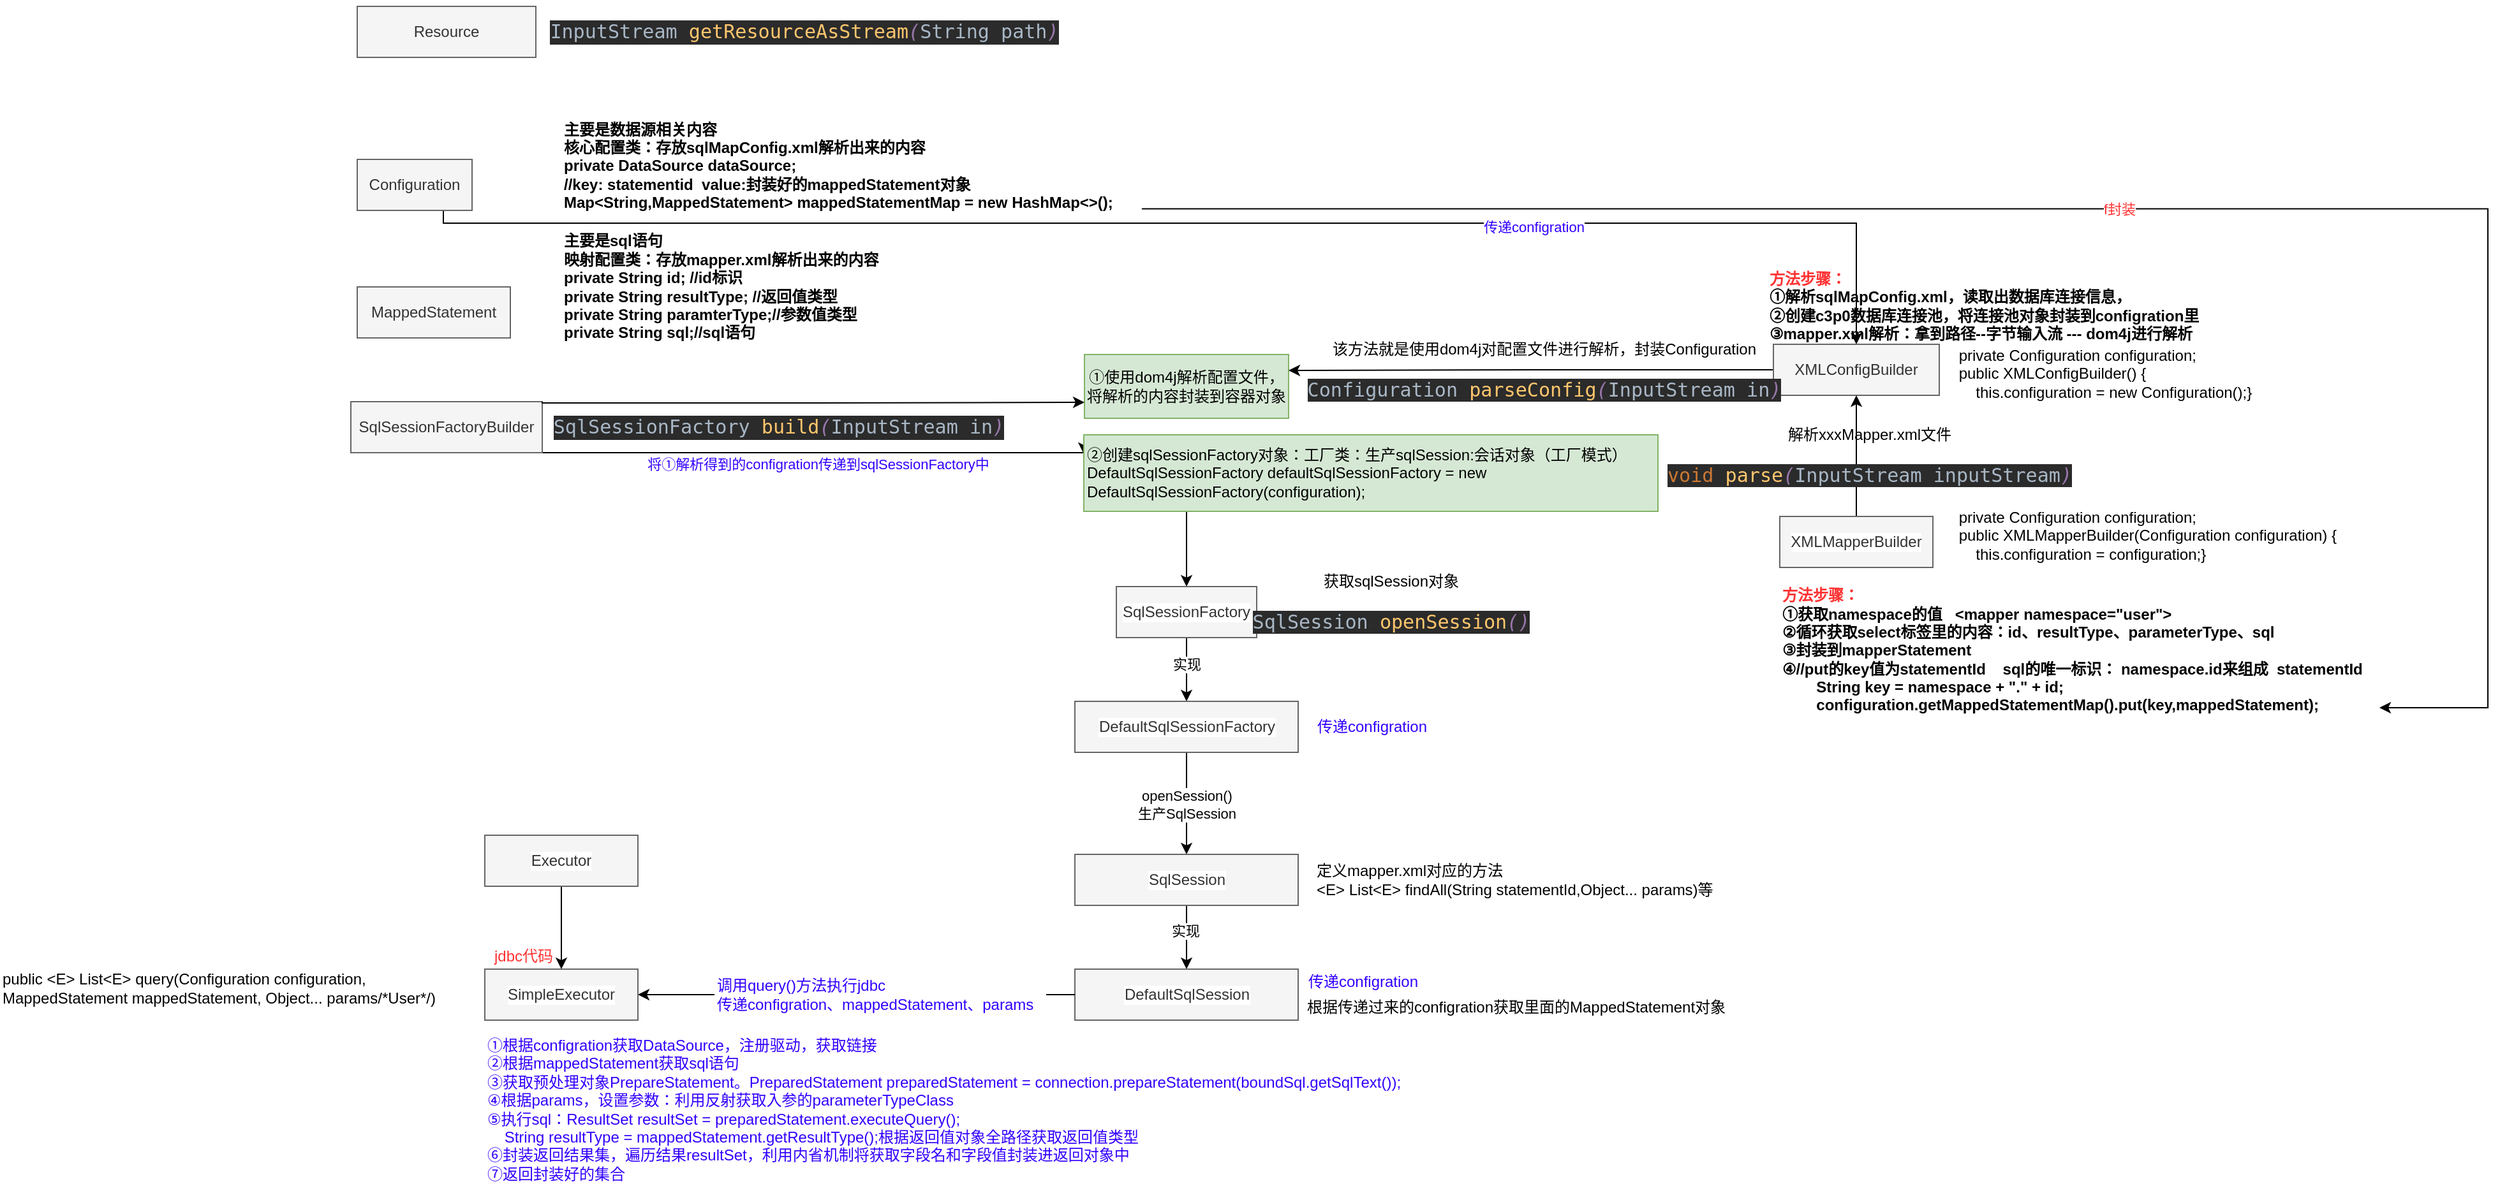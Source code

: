 <mxfile version="15.5.0" type="github">
  <diagram id="fpE3rJZCKHkUnjjX4ydw" name="第 1 页">
    <mxGraphModel dx="2377" dy="972" grid="1" gridSize="10" guides="1" tooltips="1" connect="1" arrows="1" fold="1" page="1" pageScale="1" pageWidth="827" pageHeight="1169" math="0" shadow="0">
      <root>
        <mxCell id="0" />
        <mxCell id="1" parent="0" />
        <mxCell id="X6iJabfwmCCyM0tsu5hm-1" value="Resource" style="whiteSpace=wrap;html=1;fillColor=#f5f5f5;strokeColor=#666666;fontColor=#333333;" vertex="1" parent="1">
          <mxGeometry x="-160" y="100" width="140" height="40" as="geometry" />
        </mxCell>
        <mxCell id="X6iJabfwmCCyM0tsu5hm-2" style="edgeStyle=orthogonalEdgeStyle;rounded=0;orthogonalLoop=1;jettySize=auto;html=1;exitX=0.5;exitY=1;exitDx=0;exitDy=0;" edge="1" parent="1" source="X6iJabfwmCCyM0tsu5hm-1" target="X6iJabfwmCCyM0tsu5hm-1">
          <mxGeometry relative="1" as="geometry" />
        </mxCell>
        <mxCell id="X6iJabfwmCCyM0tsu5hm-75" style="edgeStyle=orthogonalEdgeStyle;rounded=0;orthogonalLoop=1;jettySize=auto;html=1;exitX=0.75;exitY=1;exitDx=0;exitDy=0;fontColor=#3300FF;" edge="1" parent="1" source="X6iJabfwmCCyM0tsu5hm-3" target="X6iJabfwmCCyM0tsu5hm-22">
          <mxGeometry relative="1" as="geometry">
            <Array as="points">
              <mxPoint x="-92" y="270" />
              <mxPoint x="1015" y="270" />
            </Array>
          </mxGeometry>
        </mxCell>
        <mxCell id="X6iJabfwmCCyM0tsu5hm-76" value="传递configration" style="edgeLabel;html=1;align=center;verticalAlign=middle;resizable=0;points=[];fontColor=#3300FF;" vertex="1" connectable="0" parent="X6iJabfwmCCyM0tsu5hm-75">
          <mxGeometry x="0.425" y="-3" relative="1" as="geometry">
            <mxPoint as="offset" />
          </mxGeometry>
        </mxCell>
        <mxCell id="X6iJabfwmCCyM0tsu5hm-3" value="Configuration" style="whiteSpace=wrap;html=1;fillColor=#f5f5f5;strokeColor=#666666;fontColor=#333333;" vertex="1" parent="1">
          <mxGeometry x="-160" y="220" width="90" height="40" as="geometry" />
        </mxCell>
        <mxCell id="X6iJabfwmCCyM0tsu5hm-4" value="MappedStatement" style="whiteSpace=wrap;html=1;fillColor=#f5f5f5;strokeColor=#666666;fontColor=#333333;" vertex="1" parent="1">
          <mxGeometry x="-160" y="320" width="120" height="40" as="geometry" />
        </mxCell>
        <mxCell id="X6iJabfwmCCyM0tsu5hm-7" value="&lt;pre style=&quot;background-color: rgb(43 , 43 , 43) ; color: rgb(169 , 183 , 198) ; font-family: &amp;#34;consolas&amp;#34; , monospace ; font-size: 11.3pt&quot;&gt;InputStream &lt;span style=&quot;color: rgb(255 , 198 , 109)&quot;&gt;getResourceAsStream&lt;/span&gt;&lt;span style=&quot;color: rgb(152 , 118 , 170) ; font-style: italic&quot;&gt;(&lt;/span&gt;String path&lt;span style=&quot;color: rgb(152 , 118 , 170) ; font-style: italic&quot;&gt;)&lt;/span&gt;&lt;/pre&gt;" style="text;html=1;align=center;verticalAlign=middle;resizable=0;points=[];autosize=1;strokeColor=none;fillColor=none;" vertex="1" parent="1">
          <mxGeometry y="95" width="380" height="50" as="geometry" />
        </mxCell>
        <mxCell id="X6iJabfwmCCyM0tsu5hm-8" value="主要是数据源相关内容&lt;br&gt;核心配置类：存放sqlMapConfig.xml解析出来的内容&lt;br&gt;private DataSource dataSource;&lt;br&gt;//key: statementid&amp;nbsp; value:封装好的mappedStatement对象&lt;br&gt;Map&amp;lt;String,MappedStatement&amp;gt; mappedStatementMap = new HashMap&amp;lt;&amp;gt;();&lt;br&gt;" style="text;html=1;align=left;verticalAlign=middle;resizable=0;points=[];autosize=1;strokeColor=none;fillColor=none;fontStyle=1" vertex="1" parent="1">
          <mxGeometry y="190" width="450" height="70" as="geometry" />
        </mxCell>
        <mxCell id="X6iJabfwmCCyM0tsu5hm-9" value="主要是sql语句&lt;br&gt;映射配置类：存放mapper.xml解析出来的内容&lt;br&gt;&lt;div&gt;private String id; //id标识&lt;/div&gt;&lt;div&gt;private String resultType; //返回值类型&lt;/div&gt;&lt;div&gt;private String paramterType;//参数值类型&lt;/div&gt;&lt;div&gt;private String sql;//sql语句&lt;/div&gt;" style="text;html=1;align=left;verticalAlign=middle;resizable=0;points=[];autosize=1;strokeColor=none;fillColor=none;fontStyle=1" vertex="1" parent="1">
          <mxGeometry y="275" width="260" height="90" as="geometry" />
        </mxCell>
        <mxCell id="X6iJabfwmCCyM0tsu5hm-21" style="edgeStyle=orthogonalEdgeStyle;rounded=0;orthogonalLoop=1;jettySize=auto;html=1;exitX=1;exitY=1;exitDx=0;exitDy=0;entryX=0;entryY=0.25;entryDx=0;entryDy=0;" edge="1" parent="1" source="X6iJabfwmCCyM0tsu5hm-10" target="X6iJabfwmCCyM0tsu5hm-16">
          <mxGeometry relative="1" as="geometry">
            <Array as="points">
              <mxPoint x="120" y="450" />
              <mxPoint x="120" y="450" />
            </Array>
          </mxGeometry>
        </mxCell>
        <mxCell id="X6iJabfwmCCyM0tsu5hm-77" value="将①解析得到的configration传递到sqlSessionFactory中" style="edgeLabel;html=1;align=center;verticalAlign=middle;resizable=0;points=[];fontColor=#3300FF;" vertex="1" connectable="0" parent="X6iJabfwmCCyM0tsu5hm-21">
          <mxGeometry x="0.744" y="1" relative="1" as="geometry">
            <mxPoint x="-155" y="10" as="offset" />
          </mxGeometry>
        </mxCell>
        <mxCell id="X6iJabfwmCCyM0tsu5hm-10" value="SqlSessionFactoryBuilder" style="whiteSpace=wrap;html=1;align=center;fillColor=#f5f5f5;strokeColor=#666666;fontColor=#333333;" vertex="1" parent="1">
          <mxGeometry x="-165" y="410" width="150" height="40" as="geometry" />
        </mxCell>
        <mxCell id="X6iJabfwmCCyM0tsu5hm-11" value="&lt;pre style=&quot;background-color: #2b2b2b ; color: #a9b7c6 ; font-family: &amp;#34;consolas&amp;#34; , monospace ; font-size: 11.3pt&quot;&gt;SqlSessionFactory &lt;span style=&quot;color: #ffc66d&quot;&gt;build&lt;/span&gt;&lt;span style=&quot;color: #9876aa ; font-style: italic&quot;&gt;(&lt;/span&gt;InputStream in&lt;span style=&quot;color: #9876aa ; font-style: italic&quot;&gt;)&lt;/span&gt;&lt;/pre&gt;" style="text;html=1;align=center;verticalAlign=middle;resizable=0;points=[];autosize=1;strokeColor=none;fillColor=none;" vertex="1" parent="1">
          <mxGeometry y="405" width="340" height="50" as="geometry" />
        </mxCell>
        <mxCell id="X6iJabfwmCCyM0tsu5hm-14" value="①使用dom4j解析配置文件，将解析的内容封装到容器对象" style="whiteSpace=wrap;html=1;align=center;fillColor=#d5e8d4;strokeColor=#82b366;" vertex="1" parent="1">
          <mxGeometry x="410" y="373" width="160" height="50" as="geometry" />
        </mxCell>
        <mxCell id="X6iJabfwmCCyM0tsu5hm-41" style="edgeStyle=orthogonalEdgeStyle;rounded=0;orthogonalLoop=1;jettySize=auto;html=1;entryX=0.5;entryY=0;entryDx=0;entryDy=0;fontColor=#000000;" edge="1" parent="1" source="X6iJabfwmCCyM0tsu5hm-16" target="X6iJabfwmCCyM0tsu5hm-39">
          <mxGeometry relative="1" as="geometry">
            <Array as="points">
              <mxPoint x="490" y="520" />
              <mxPoint x="490" y="520" />
            </Array>
          </mxGeometry>
        </mxCell>
        <mxCell id="X6iJabfwmCCyM0tsu5hm-16" value="②创建sqlSessionFactory对象：工厂类：生产sqlSession:会话对象（工厂模式）&lt;br&gt;DefaultSqlSessionFactory defaultSqlSessionFactory = new DefaultSqlSessionFactory(configuration);" style="whiteSpace=wrap;html=1;align=left;labelBackgroundColor=none;fillColor=#d5e8d4;strokeColor=#82b366;" vertex="1" parent="1">
          <mxGeometry x="409.5" y="436" width="450" height="60" as="geometry" />
        </mxCell>
        <mxCell id="X6iJabfwmCCyM0tsu5hm-18" style="edgeStyle=orthogonalEdgeStyle;rounded=0;orthogonalLoop=1;jettySize=auto;html=1;exitX=1;exitY=0;exitDx=0;exitDy=0;entryX=0;entryY=0.75;entryDx=0;entryDy=0;" edge="1" parent="1" source="X6iJabfwmCCyM0tsu5hm-10" target="X6iJabfwmCCyM0tsu5hm-14">
          <mxGeometry relative="1" as="geometry">
            <mxPoint y="410" as="sourcePoint" />
            <mxPoint x="385" y="410" as="targetPoint" />
            <Array as="points">
              <mxPoint x="-15" y="411" />
              <mxPoint x="198" y="411" />
            </Array>
          </mxGeometry>
        </mxCell>
        <mxCell id="X6iJabfwmCCyM0tsu5hm-23" style="edgeStyle=orthogonalEdgeStyle;rounded=0;orthogonalLoop=1;jettySize=auto;html=1;exitX=0;exitY=0.5;exitDx=0;exitDy=0;entryX=1;entryY=0.25;entryDx=0;entryDy=0;" edge="1" parent="1" source="X6iJabfwmCCyM0tsu5hm-22" target="X6iJabfwmCCyM0tsu5hm-14">
          <mxGeometry relative="1" as="geometry" />
        </mxCell>
        <mxCell id="X6iJabfwmCCyM0tsu5hm-22" value="XMLConfigBuilder" style="whiteSpace=wrap;html=1;align=center;fillColor=#f5f5f5;strokeColor=#666666;fontColor=#333333;" vertex="1" parent="1">
          <mxGeometry x="950" y="365" width="130" height="40" as="geometry" />
        </mxCell>
        <mxCell id="X6iJabfwmCCyM0tsu5hm-24" value="&lt;pre style=&quot;background-color: #2b2b2b ; color: #a9b7c6 ; font-family: &amp;#34;consolas&amp;#34; , monospace ; font-size: 11.3pt&quot;&gt;&lt;br&gt;&lt;/pre&gt;" style="text;html=1;align=center;verticalAlign=middle;resizable=0;points=[];autosize=1;strokeColor=none;fillColor=none;" vertex="1" parent="1">
          <mxGeometry x="750" y="350" width="20" height="50" as="geometry" />
        </mxCell>
        <mxCell id="X6iJabfwmCCyM0tsu5hm-25" value="该方法就是使用dom4j对配置文件进行解析，封装Configuration&lt;br&gt;&lt;pre style=&quot;background-color: #2b2b2b ; color: #a9b7c6 ; font-family: &amp;#34;consolas&amp;#34; , monospace ; font-size: 11.3pt&quot;&gt;Configuration &lt;span style=&quot;color: #ffc66d&quot;&gt;parseConfig&lt;/span&gt;&lt;span style=&quot;color: #9876aa ; font-style: italic&quot;&gt;(&lt;/span&gt;InputStream in&lt;span style=&quot;color: #9876aa ; font-style: italic&quot;&gt;)&lt;/span&gt;&lt;/pre&gt;" style="text;html=1;align=center;verticalAlign=middle;resizable=0;points=[];autosize=1;strokeColor=none;fillColor=none;" vertex="1" parent="1">
          <mxGeometry x="590" y="363" width="360" height="60" as="geometry" />
        </mxCell>
        <mxCell id="X6iJabfwmCCyM0tsu5hm-26" value="&lt;font color=&quot;#ff3333&quot;&gt;方法步骤：&lt;/font&gt;&lt;br&gt;①解析sqlMapConfig.xml，读取出数据库连接信息，&lt;br&gt;②创建c3p0数据库连接池，将连接池对象封装到configration里&lt;br&gt;&lt;div&gt;&lt;span&gt;③mapper.xml解析：拿到路径--字节输入流 --- dom4j进行解析&lt;/span&gt;&lt;/div&gt;" style="text;html=1;align=left;verticalAlign=middle;resizable=0;points=[];autosize=1;strokeColor=none;fillColor=none;fontStyle=1" vertex="1" parent="1">
          <mxGeometry x="945" y="305" width="350" height="60" as="geometry" />
        </mxCell>
        <mxCell id="X6iJabfwmCCyM0tsu5hm-29" style="edgeStyle=orthogonalEdgeStyle;rounded=0;orthogonalLoop=1;jettySize=auto;html=1;entryX=0.5;entryY=1;entryDx=0;entryDy=0;" edge="1" parent="1" source="X6iJabfwmCCyM0tsu5hm-28" target="X6iJabfwmCCyM0tsu5hm-22">
          <mxGeometry relative="1" as="geometry" />
        </mxCell>
        <mxCell id="X6iJabfwmCCyM0tsu5hm-28" value="XMLMapperBuilder" style="whiteSpace=wrap;html=1;labelBackgroundColor=#FFFFFF;align=center;fillColor=#f5f5f5;strokeColor=#666666;fontColor=#333333;" vertex="1" parent="1">
          <mxGeometry x="955" y="500" width="120" height="40" as="geometry" />
        </mxCell>
        <mxCell id="X6iJabfwmCCyM0tsu5hm-30" value="&lt;div&gt;&amp;nbsp; &amp;nbsp; private Configuration configuration;&lt;/div&gt;&lt;div&gt;&amp;nbsp; &amp;nbsp; public XMLConfigBuilder() {&lt;/div&gt;&lt;div&gt;&amp;nbsp; &amp;nbsp; &amp;nbsp; &amp;nbsp; this.configuration = new Configuration();&lt;span&gt;}&lt;/span&gt;&lt;/div&gt;" style="text;html=1;align=left;verticalAlign=middle;resizable=0;points=[];autosize=1;strokeColor=none;fillColor=none;" vertex="1" parent="1">
          <mxGeometry x="1080" y="363" width="260" height="50" as="geometry" />
        </mxCell>
        <mxCell id="X6iJabfwmCCyM0tsu5hm-31" value="&lt;div&gt;&amp;nbsp; &amp;nbsp; private Configuration configuration;&lt;/div&gt;&lt;div&gt;&amp;nbsp; &amp;nbsp; public XMLMapperBuilder(Configuration configuration) {&lt;/div&gt;&lt;div&gt;&amp;nbsp; &amp;nbsp; &amp;nbsp; &amp;nbsp; this.configuration = configuration;&lt;span&gt;}&lt;/span&gt;&lt;/div&gt;" style="text;html=1;align=left;verticalAlign=middle;resizable=0;points=[];autosize=1;strokeColor=none;fillColor=none;" vertex="1" parent="1">
          <mxGeometry x="1080" y="490" width="330" height="50" as="geometry" />
        </mxCell>
        <mxCell id="X6iJabfwmCCyM0tsu5hm-32" value="解析xxxMapper.xml文件&lt;br&gt;&lt;pre style=&quot;background-color: #2b2b2b ; color: #a9b7c6 ; font-family: &amp;#34;consolas&amp;#34; , monospace ; font-size: 11.3pt&quot;&gt;&lt;span style=&quot;color: #cc7832&quot;&gt;void &lt;/span&gt;&lt;span style=&quot;color: #ffc66d&quot;&gt;parse&lt;/span&gt;&lt;span style=&quot;color: #9876aa ; font-style: italic&quot;&gt;(&lt;/span&gt;InputStream inputStream&lt;span style=&quot;color: #9876aa ; font-style: italic&quot;&gt;)&lt;/span&gt;&lt;/pre&gt;" style="text;html=1;align=center;verticalAlign=middle;resizable=0;points=[];autosize=1;strokeColor=none;fillColor=none;" vertex="1" parent="1">
          <mxGeometry x="870" y="430" width="310" height="60" as="geometry" />
        </mxCell>
        <mxCell id="X6iJabfwmCCyM0tsu5hm-34" value="&lt;span style=&quot;color: rgb(255 , 51 , 51)&quot;&gt;方法步骤：&lt;/span&gt;&lt;br&gt;①获取namespace的值&amp;nbsp; &amp;nbsp;&amp;lt;mapper namespace=&quot;user&quot;&amp;gt;&lt;br&gt;②循环获取select标签里的内容：id、resultType、parameterType、sql&lt;br&gt;③封装到mapperStatement&lt;br&gt;④&lt;span&gt;//put的key值为statementId&amp;nbsp; &amp;nbsp; sql的唯一标识： namespace.id来组成&amp;nbsp; statementId&lt;/span&gt;&lt;div&gt;&amp;nbsp; &amp;nbsp; &amp;nbsp; &amp;nbsp; String key = namespace + &quot;.&quot; + id;&lt;/div&gt;&lt;div&gt;&amp;nbsp; &amp;nbsp; &amp;nbsp; &amp;nbsp; configuration.getMappedStatementMap().put(key,mappedStatement);&lt;/div&gt;" style="text;html=1;align=left;verticalAlign=middle;resizable=0;points=[];autosize=1;strokeColor=none;fillColor=none;fontColor=#000000;fontStyle=1" vertex="1" parent="1">
          <mxGeometry x="955" y="555" width="470" height="100" as="geometry" />
        </mxCell>
        <mxCell id="X6iJabfwmCCyM0tsu5hm-37" value="" style="endArrow=classic;html=1;rounded=0;fontColor=#FF3333;edgeStyle=orthogonalEdgeStyle;exitX=1.011;exitY=0.983;exitDx=0;exitDy=0;exitPerimeter=0;" edge="1" parent="1" source="X6iJabfwmCCyM0tsu5hm-8" target="X6iJabfwmCCyM0tsu5hm-34">
          <mxGeometry relative="1" as="geometry">
            <mxPoint x="490" y="250" as="sourcePoint" />
            <mxPoint x="1440" y="650" as="targetPoint" />
            <Array as="points">
              <mxPoint x="1510" y="259" />
              <mxPoint x="1510" y="650" />
            </Array>
          </mxGeometry>
        </mxCell>
        <mxCell id="X6iJabfwmCCyM0tsu5hm-38" value="f封装" style="edgeLabel;resizable=0;html=1;align=center;verticalAlign=middle;labelBackgroundColor=#FFFFFF;fontColor=#FF3333;" connectable="0" vertex="1" parent="X6iJabfwmCCyM0tsu5hm-37">
          <mxGeometry relative="1" as="geometry" />
        </mxCell>
        <mxCell id="X6iJabfwmCCyM0tsu5hm-43" style="edgeStyle=orthogonalEdgeStyle;rounded=0;orthogonalLoop=1;jettySize=auto;html=1;fontColor=#000000;" edge="1" parent="1" source="X6iJabfwmCCyM0tsu5hm-39" target="X6iJabfwmCCyM0tsu5hm-42">
          <mxGeometry relative="1" as="geometry" />
        </mxCell>
        <mxCell id="X6iJabfwmCCyM0tsu5hm-39" value="SqlSessionFactory" style="whiteSpace=wrap;html=1;labelBackgroundColor=#FFFFFF;fontColor=#333333;align=center;fillColor=#f5f5f5;strokeColor=#666666;" vertex="1" parent="1">
          <mxGeometry x="435" y="555" width="110" height="40" as="geometry" />
        </mxCell>
        <mxCell id="X6iJabfwmCCyM0tsu5hm-60" style="edgeStyle=orthogonalEdgeStyle;rounded=0;orthogonalLoop=1;jettySize=auto;html=1;fontColor=#000000;" edge="1" parent="1" source="X6iJabfwmCCyM0tsu5hm-42" target="X6iJabfwmCCyM0tsu5hm-47">
          <mxGeometry relative="1" as="geometry" />
        </mxCell>
        <mxCell id="X6iJabfwmCCyM0tsu5hm-42" value="DefaultSqlSessionFactory" style="whiteSpace=wrap;html=1;labelBackgroundColor=#FFFFFF;fontColor=#333333;align=center;fillColor=#f5f5f5;strokeColor=#666666;" vertex="1" parent="1">
          <mxGeometry x="402.5" y="645" width="175" height="40" as="geometry" />
        </mxCell>
        <mxCell id="X6iJabfwmCCyM0tsu5hm-46" value="获取sqlSession对象&lt;br&gt;&lt;pre style=&quot;background-color: rgb(43 , 43 , 43) ; color: rgb(169 , 183 , 198) ; font-family: &amp;#34;consolas&amp;#34; , monospace ; font-size: 11.3pt&quot;&gt;SqlSession &lt;span style=&quot;color: rgb(255 , 198 , 109)&quot;&gt;openSession&lt;/span&gt;&lt;span style=&quot;color: rgb(152 , 118 , 170) ; font-style: italic&quot;&gt;()&lt;/span&gt;&lt;/pre&gt;" style="text;html=1;align=center;verticalAlign=middle;resizable=0;points=[];autosize=1;strokeColor=none;fillColor=none;fontColor=#000000;" vertex="1" parent="1">
          <mxGeometry x="545" y="545" width="210" height="60" as="geometry" />
        </mxCell>
        <mxCell id="X6iJabfwmCCyM0tsu5hm-50" style="edgeStyle=orthogonalEdgeStyle;rounded=0;orthogonalLoop=1;jettySize=auto;html=1;entryX=0.5;entryY=0;entryDx=0;entryDy=0;fontColor=#000000;" edge="1" parent="1" source="X6iJabfwmCCyM0tsu5hm-47" target="X6iJabfwmCCyM0tsu5hm-49">
          <mxGeometry relative="1" as="geometry" />
        </mxCell>
        <mxCell id="X6iJabfwmCCyM0tsu5hm-52" value="实现" style="edgeLabel;html=1;align=center;verticalAlign=middle;resizable=0;points=[];fontColor=#000000;" vertex="1" connectable="0" parent="X6iJabfwmCCyM0tsu5hm-50">
          <mxGeometry x="-0.224" y="-1" relative="1" as="geometry">
            <mxPoint as="offset" />
          </mxGeometry>
        </mxCell>
        <mxCell id="X6iJabfwmCCyM0tsu5hm-59" value="实现" style="edgeLabel;html=1;align=center;verticalAlign=middle;resizable=0;points=[];fontColor=#000000;" vertex="1" connectable="0" parent="X6iJabfwmCCyM0tsu5hm-50">
          <mxGeometry x="-0.224" y="-1" relative="1" as="geometry">
            <mxPoint x="1" y="-209" as="offset" />
          </mxGeometry>
        </mxCell>
        <mxCell id="X6iJabfwmCCyM0tsu5hm-61" value="&lt;span style=&quot;font-size: 11px&quot;&gt;openSession()&lt;/span&gt;&lt;br&gt;生产SqlSession" style="edgeLabel;html=1;align=center;verticalAlign=middle;resizable=0;points=[];fontColor=#000000;" vertex="1" connectable="0" parent="X6iJabfwmCCyM0tsu5hm-50">
          <mxGeometry x="-0.224" y="-1" relative="1" as="geometry">
            <mxPoint x="1" y="-99" as="offset" />
          </mxGeometry>
        </mxCell>
        <mxCell id="X6iJabfwmCCyM0tsu5hm-47" value="SqlSession" style="whiteSpace=wrap;html=1;labelBackgroundColor=#FFFFFF;fontColor=#333333;align=center;fillColor=#f5f5f5;strokeColor=#666666;" vertex="1" parent="1">
          <mxGeometry x="402.5" y="765" width="175" height="40" as="geometry" />
        </mxCell>
        <mxCell id="X6iJabfwmCCyM0tsu5hm-71" style="edgeStyle=orthogonalEdgeStyle;rounded=0;orthogonalLoop=1;jettySize=auto;html=1;entryX=1;entryY=0.5;entryDx=0;entryDy=0;fontColor=#FF3333;startArrow=none;" edge="1" parent="1" source="X6iJabfwmCCyM0tsu5hm-72" target="X6iJabfwmCCyM0tsu5hm-66">
          <mxGeometry relative="1" as="geometry" />
        </mxCell>
        <mxCell id="X6iJabfwmCCyM0tsu5hm-49" value="DefaultSqlSession" style="whiteSpace=wrap;html=1;labelBackgroundColor=#FFFFFF;fontColor=#333333;align=center;fillColor=#f5f5f5;strokeColor=#666666;" vertex="1" parent="1">
          <mxGeometry x="402.5" y="855" width="175" height="40" as="geometry" />
        </mxCell>
        <mxCell id="X6iJabfwmCCyM0tsu5hm-62" value="传递configration" style="text;html=1;align=center;verticalAlign=middle;resizable=0;points=[];autosize=1;strokeColor=none;fillColor=none;fontColor=#3300FF;" vertex="1" parent="1">
          <mxGeometry x="584.5" y="655" width="100" height="20" as="geometry" />
        </mxCell>
        <mxCell id="X6iJabfwmCCyM0tsu5hm-63" value="根据传递过来的configration获取里面的MappedStatement对象&lt;br&gt;" style="text;html=1;align=center;verticalAlign=middle;resizable=0;points=[];autosize=1;strokeColor=none;fillColor=none;fontColor=#000000;" vertex="1" parent="1">
          <mxGeometry x="577.5" y="875" width="340" height="20" as="geometry" />
        </mxCell>
        <mxCell id="X6iJabfwmCCyM0tsu5hm-64" value="定义mapper.xml对应的方法&lt;br&gt;&amp;lt;E&amp;gt; List&amp;lt;E&amp;gt; findAll(String statementId,Object... params)等" style="text;html=1;align=left;verticalAlign=middle;resizable=0;points=[];autosize=1;strokeColor=none;fillColor=none;fontColor=#000000;" vertex="1" parent="1">
          <mxGeometry x="590" y="770" width="330" height="30" as="geometry" />
        </mxCell>
        <mxCell id="X6iJabfwmCCyM0tsu5hm-67" value="" style="edgeStyle=orthogonalEdgeStyle;rounded=0;orthogonalLoop=1;jettySize=auto;html=1;fontColor=#000000;" edge="1" parent="1" source="X6iJabfwmCCyM0tsu5hm-65" target="X6iJabfwmCCyM0tsu5hm-66">
          <mxGeometry relative="1" as="geometry" />
        </mxCell>
        <mxCell id="X6iJabfwmCCyM0tsu5hm-65" value="Executor" style="whiteSpace=wrap;html=1;labelBackgroundColor=#FFFFFF;fontColor=#333333;align=center;fillColor=#f5f5f5;strokeColor=#666666;" vertex="1" parent="1">
          <mxGeometry x="-60" y="750" width="120" height="40" as="geometry" />
        </mxCell>
        <mxCell id="X6iJabfwmCCyM0tsu5hm-66" value="SimpleExecutor" style="whiteSpace=wrap;html=1;labelBackgroundColor=#FFFFFF;fontColor=#333333;align=center;fillColor=#f5f5f5;strokeColor=#666666;" vertex="1" parent="1">
          <mxGeometry x="-60" y="855" width="120" height="40" as="geometry" />
        </mxCell>
        <mxCell id="X6iJabfwmCCyM0tsu5hm-68" value="public &amp;lt;E&amp;gt; List&amp;lt;E&amp;gt; query(Configuration configuration, &lt;br&gt;MappedStatement mappedStatement, Object... params/*User*/)" style="text;html=1;align=left;verticalAlign=middle;resizable=0;points=[];autosize=1;strokeColor=none;fillColor=none;fontColor=#000000;" vertex="1" parent="1">
          <mxGeometry x="-440" y="855" width="350" height="30" as="geometry" />
        </mxCell>
        <mxCell id="X6iJabfwmCCyM0tsu5hm-70" value="jdbc代码" style="text;html=1;align=center;verticalAlign=middle;resizable=0;points=[];autosize=1;strokeColor=none;fillColor=none;fontColor=#FF3333;" vertex="1" parent="1">
          <mxGeometry x="-60" y="835" width="60" height="20" as="geometry" />
        </mxCell>
        <mxCell id="X6iJabfwmCCyM0tsu5hm-72" value="调用query()方法执行jdbc&lt;br&gt;传递configration、mappedStatement、params" style="text;html=1;align=left;verticalAlign=middle;resizable=0;points=[];autosize=1;strokeColor=none;fillColor=none;fontColor=#3300FF;" vertex="1" parent="1">
          <mxGeometry x="120" y="860" width="260" height="30" as="geometry" />
        </mxCell>
        <mxCell id="X6iJabfwmCCyM0tsu5hm-73" value="" style="edgeStyle=orthogonalEdgeStyle;rounded=0;orthogonalLoop=1;jettySize=auto;html=1;entryX=1;entryY=0.5;entryDx=0;entryDy=0;fontColor=#FF3333;endArrow=none;" edge="1" parent="1" source="X6iJabfwmCCyM0tsu5hm-49" target="X6iJabfwmCCyM0tsu5hm-72">
          <mxGeometry relative="1" as="geometry">
            <mxPoint x="402.5" y="875" as="sourcePoint" />
            <mxPoint x="60" y="875" as="targetPoint" />
          </mxGeometry>
        </mxCell>
        <mxCell id="X6iJabfwmCCyM0tsu5hm-74" value="①根据configration获取DataSource，注册驱动，获取链接&lt;br&gt;②根据mappedStatement获取sql语句&lt;br&gt;③获取预处理对象PrepareStatement。PreparedStatement preparedStatement = connection.prepareStatement(boundSql.getSqlText());&lt;br&gt;④根据params，设置参数：利用反射获取入参的parameterTypeClass&lt;br&gt;⑤执行sql：ResultSet resultSet = preparedStatement.executeQuery();&lt;br&gt;&amp;nbsp; &amp;nbsp;&amp;nbsp;String resultType = mappedStatement.getResultType();根据返回值对象全路径获取返回值类型&lt;br&gt;⑥封装返回结果集，遍历结果resultSet，利用内省机制将获取字段名和字段值封装进返回对象中&lt;br&gt;⑦返回封装好的集合" style="text;html=1;align=left;verticalAlign=middle;resizable=0;points=[];autosize=1;strokeColor=none;fillColor=none;fontColor=#3300FF;" vertex="1" parent="1">
          <mxGeometry x="-60" y="910" width="730" height="110" as="geometry" />
        </mxCell>
        <mxCell id="X6iJabfwmCCyM0tsu5hm-79" value="传递configration" style="text;html=1;align=center;verticalAlign=middle;resizable=0;points=[];autosize=1;strokeColor=none;fillColor=none;fontColor=#3300FF;" vertex="1" parent="1">
          <mxGeometry x="577.5" y="855" width="100" height="20" as="geometry" />
        </mxCell>
      </root>
    </mxGraphModel>
  </diagram>
</mxfile>
